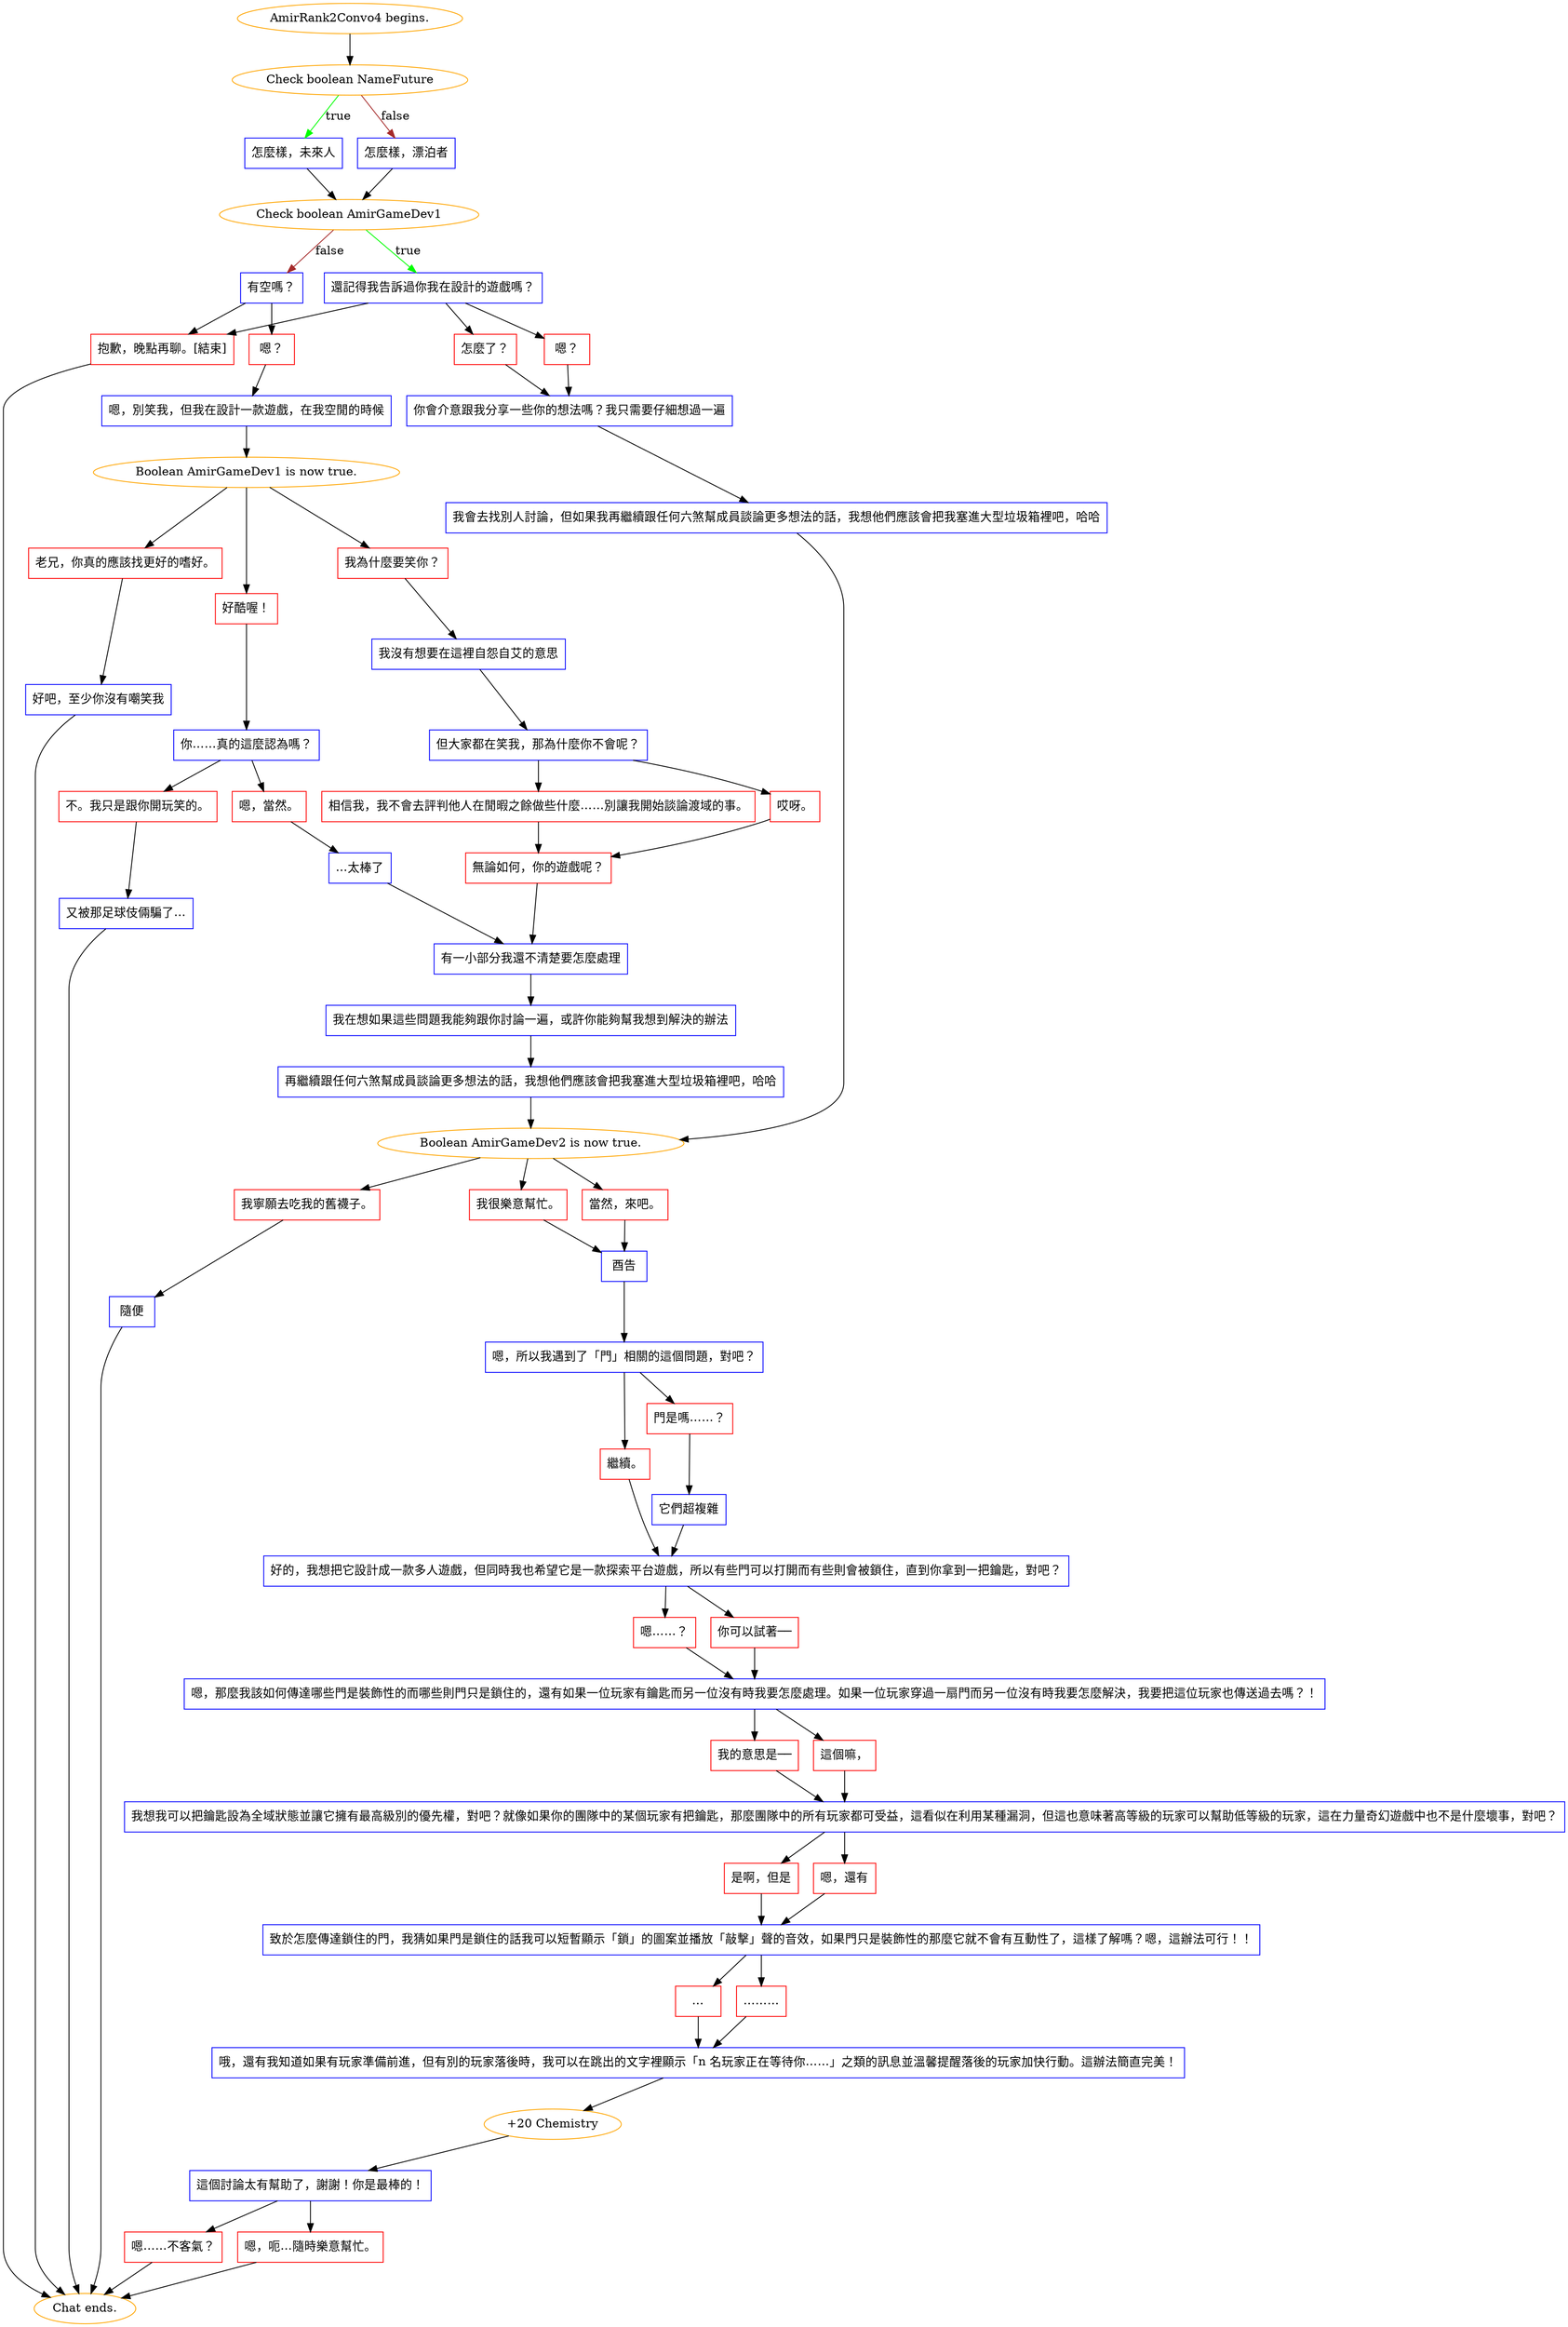 digraph {
	"AmirRank2Convo4 begins." [color=orange];
		"AmirRank2Convo4 begins." -> j2869518003;
	j2869518003 [label="Check boolean NameFuture",color=orange];
		j2869518003 -> j2753405501 [label=true,color=green];
		j2869518003 -> j3652016992 [label=false,color=brown];
	j2753405501 [label="怎麼樣，未來人",shape=box,color=blue];
		j2753405501 -> j2018510108;
	j3652016992 [label="怎麼樣，漂泊者",shape=box,color=blue];
		j3652016992 -> j2018510108;
	j2018510108 [label="Check boolean AmirGameDev1",color=orange];
		j2018510108 -> j2450782017 [label=true,color=green];
		j2018510108 -> j1033039206 [label=false,color=brown];
	j2450782017 [label="還記得我告訴過你我在設計的遊戲嗎？",shape=box,color=blue];
		j2450782017 -> j21489793;
		j2450782017 -> j3763476756;
		j2450782017 -> j3329092323;
	j1033039206 [label="有空嗎？",shape=box,color=blue];
		j1033039206 -> j3366157992;
		j1033039206 -> j3329092323;
	j21489793 [label="嗯？",shape=box,color=red];
		j21489793 -> j3760640983;
	j3763476756 [label="怎麼了？",shape=box,color=red];
		j3763476756 -> j3760640983;
	j3329092323 [label="抱歉，晚點再聊。[結束]",shape=box,color=red];
		j3329092323 -> "Chat ends.";
	j3366157992 [label="嗯？",shape=box,color=red];
		j3366157992 -> j565727195;
	j3760640983 [label="你會介意跟我分享一些你的想法嗎？我只需要仔細想過一遍",shape=box,color=blue];
		j3760640983 -> j570291918;
	"Chat ends." [color=orange];
	j565727195 [label="嗯，別笑我，但我在設計一款遊戲，在我空閒的時候",shape=box,color=blue];
		j565727195 -> j2989036929;
	j570291918 [label="我會去找別人討論，但如果我再繼續跟任何六煞幫成員談論更多想法的話，我想他們應該會把我塞進大型垃圾箱裡吧，哈哈",shape=box,color=blue];
		j570291918 -> j3333534167;
	j2989036929 [label="Boolean AmirGameDev1 is now true.",color=orange];
		j2989036929 -> j3428931711;
		j2989036929 -> j2119913816;
		j2989036929 -> j2639796648;
	j3333534167 [label="Boolean AmirGameDev2 is now true.",color=orange];
		j3333534167 -> j347853274;
		j3333534167 -> j2084192636;
		j3333534167 -> j2889400923;
	j3428931711 [label="好酷喔！",shape=box,color=red];
		j3428931711 -> j3549545210;
	j2119913816 [label="我為什麼要笑你？",shape=box,color=red];
		j2119913816 -> j342958200;
	j2639796648 [label="老兄，你真的應該找更好的嗜好。",shape=box,color=red];
		j2639796648 -> j2800567418;
	j347853274 [label="我很樂意幫忙。",shape=box,color=red];
		j347853274 -> j4169849426;
	j2084192636 [label="當然，來吧。",shape=box,color=red];
		j2084192636 -> j4169849426;
	j2889400923 [label="我寧願去吃我的舊襪子。",shape=box,color=red];
		j2889400923 -> j2210250962;
	j3549545210 [label="你……真的這麼認為嗎？",shape=box,color=blue];
		j3549545210 -> j2641294408;
		j3549545210 -> j1394082315;
	j342958200 [label="我沒有想要在這裡自怨自艾的意思",shape=box,color=blue];
		j342958200 -> j3519726450;
	j2800567418 [label="好吧，至少你沒有嘲笑我",shape=box,color=blue];
		j2800567418 -> "Chat ends.";
	j4169849426 [label="酉告",shape=box,color=blue];
		j4169849426 -> j2091933337;
	j2210250962 [label="隨便",shape=box,color=blue];
		j2210250962 -> "Chat ends.";
	j2641294408 [label="嗯，當然。",shape=box,color=red];
		j2641294408 -> j1750461748;
	j1394082315 [label="不。我只是跟你開玩笑的。",shape=box,color=red];
		j1394082315 -> j3926358990;
	j3519726450 [label="但大家都在笑我，那為什麼你不會呢？",shape=box,color=blue];
		j3519726450 -> j3923695755;
		j3519726450 -> j1679030177;
	j2091933337 [label="嗯，所以我遇到了「門」相關的這個問題，對吧？",shape=box,color=blue];
		j2091933337 -> j2935972797;
		j2091933337 -> j776335078;
	j1750461748 [label="…太棒了",shape=box,color=blue];
		j1750461748 -> j4221693652;
	j3926358990 [label="又被那足球伎倆騙了…",shape=box,color=blue];
		j3926358990 -> "Chat ends.";
	j3923695755 [label="相信我，我不會去評判他人在閒暇之餘做些什麼……別讓我開始談論渡域的事。",shape=box,color=red];
		j3923695755 -> j220889573;
	j1679030177 [label="哎呀。",shape=box,color=red];
		j1679030177 -> j220889573;
	j2935972797 [label="繼續。",shape=box,color=red];
		j2935972797 -> j74135322;
	j776335078 [label="門是嗎……？",shape=box,color=red];
		j776335078 -> j3012867910;
	j4221693652 [label="有一小部分我還不清楚要怎麼處理",shape=box,color=blue];
		j4221693652 -> j1806475562;
	j220889573 [label="無論如何，你的遊戲呢？",shape=box,color=red];
		j220889573 -> j4221693652;
	j74135322 [label="好的，我想把它設計成一款多人遊戲，但同時我也希望它是一款探索平台遊戲，所以有些門可以打開而有些則會被鎖住，直到你拿到一把鑰匙，對吧？",shape=box,color=blue];
		j74135322 -> j1026802370;
		j74135322 -> j1277516102;
	j3012867910 [label="它們超複雜",shape=box,color=blue];
		j3012867910 -> j74135322;
	j1806475562 [label="我在想如果這些問題我能夠跟你討論一遍，或許你能夠幫我想到解決的辦法",shape=box,color=blue];
		j1806475562 -> j3382147657;
	j1026802370 [label="嗯……？",shape=box,color=red];
		j1026802370 -> j950969235;
	j1277516102 [label="你可以試著──",shape=box,color=red];
		j1277516102 -> j950969235;
	j3382147657 [label="再繼續跟任何六煞幫成員談論更多想法的話，我想他們應該會把我塞進大型垃圾箱裡吧，哈哈",shape=box,color=blue];
		j3382147657 -> j3333534167;
	j950969235 [label="嗯，那麼我該如何傳達哪些門是裝飾性的而哪些則門只是鎖住的，還有如果一位玩家有鑰匙而另一位沒有時我要怎麼處理。如果一位玩家穿過一扇門而另一位沒有時我要怎麼解決，我要把這位玩家也傳送過去嗎？！",shape=box,color=blue];
		j950969235 -> j2807834591;
		j950969235 -> j3787819017;
	j2807834591 [label="我的意思是──",shape=box,color=red];
		j2807834591 -> j1774821481;
	j3787819017 [label="這個嘛，",shape=box,color=red];
		j3787819017 -> j1774821481;
	j1774821481 [label="我想我可以把鑰匙設為全域狀態並讓它擁有最高級別的優先權，對吧？就像如果你的團隊中的某個玩家有把鑰匙，那麼團隊中的所有玩家都可受益，這看似在利用某種漏洞，但這也意味著高等級的玩家可以幫助低等級的玩家，這在力量奇幻遊戲中也不是什麼壞事，對吧？",shape=box,color=blue];
		j1774821481 -> j671044481;
		j1774821481 -> j3279787153;
	j671044481 [label="是啊，但是",shape=box,color=red];
		j671044481 -> j2083021075;
	j3279787153 [label="嗯，還有",shape=box,color=red];
		j3279787153 -> j2083021075;
	j2083021075 [label="致於怎麼傳達鎖住的門，我猜如果門是鎖住的話我可以短暫顯示「鎖」的圖案並播放「敲擊」聲的音效，如果門只是裝飾性的那麼它就不會有互動性了，這樣了解嗎？嗯，這辦法可行！！",shape=box,color=blue];
		j2083021075 -> j1200101983;
		j2083021075 -> j4175408597;
	j1200101983 [label="…",shape=box,color=red];
		j1200101983 -> j3526610247;
	j4175408597 [label="………",shape=box,color=red];
		j4175408597 -> j3526610247;
	j3526610247 [label="哦，還有我知道如果有玩家準備前進，但有別的玩家落後時，我可以在跳出的文字裡顯示「n 名玩家正在等待你……」之類的訊息並溫馨提醒落後的玩家加快行動。這辦法簡直完美！",shape=box,color=blue];
		j3526610247 -> j2223052895;
	j2223052895 [label="+20 Chemistry",color=orange];
		j2223052895 -> j433721251;
	j433721251 [label="這個討論太有幫助了，謝謝！你是最棒的！",shape=box,color=blue];
		j433721251 -> j868920421;
		j433721251 -> j3108808977;
	j868920421 [label="嗯……不客氣？",shape=box,color=red];
		j868920421 -> "Chat ends.";
	j3108808977 [label="嗯，呃…隨時樂意幫忙。",shape=box,color=red];
		j3108808977 -> "Chat ends.";
}